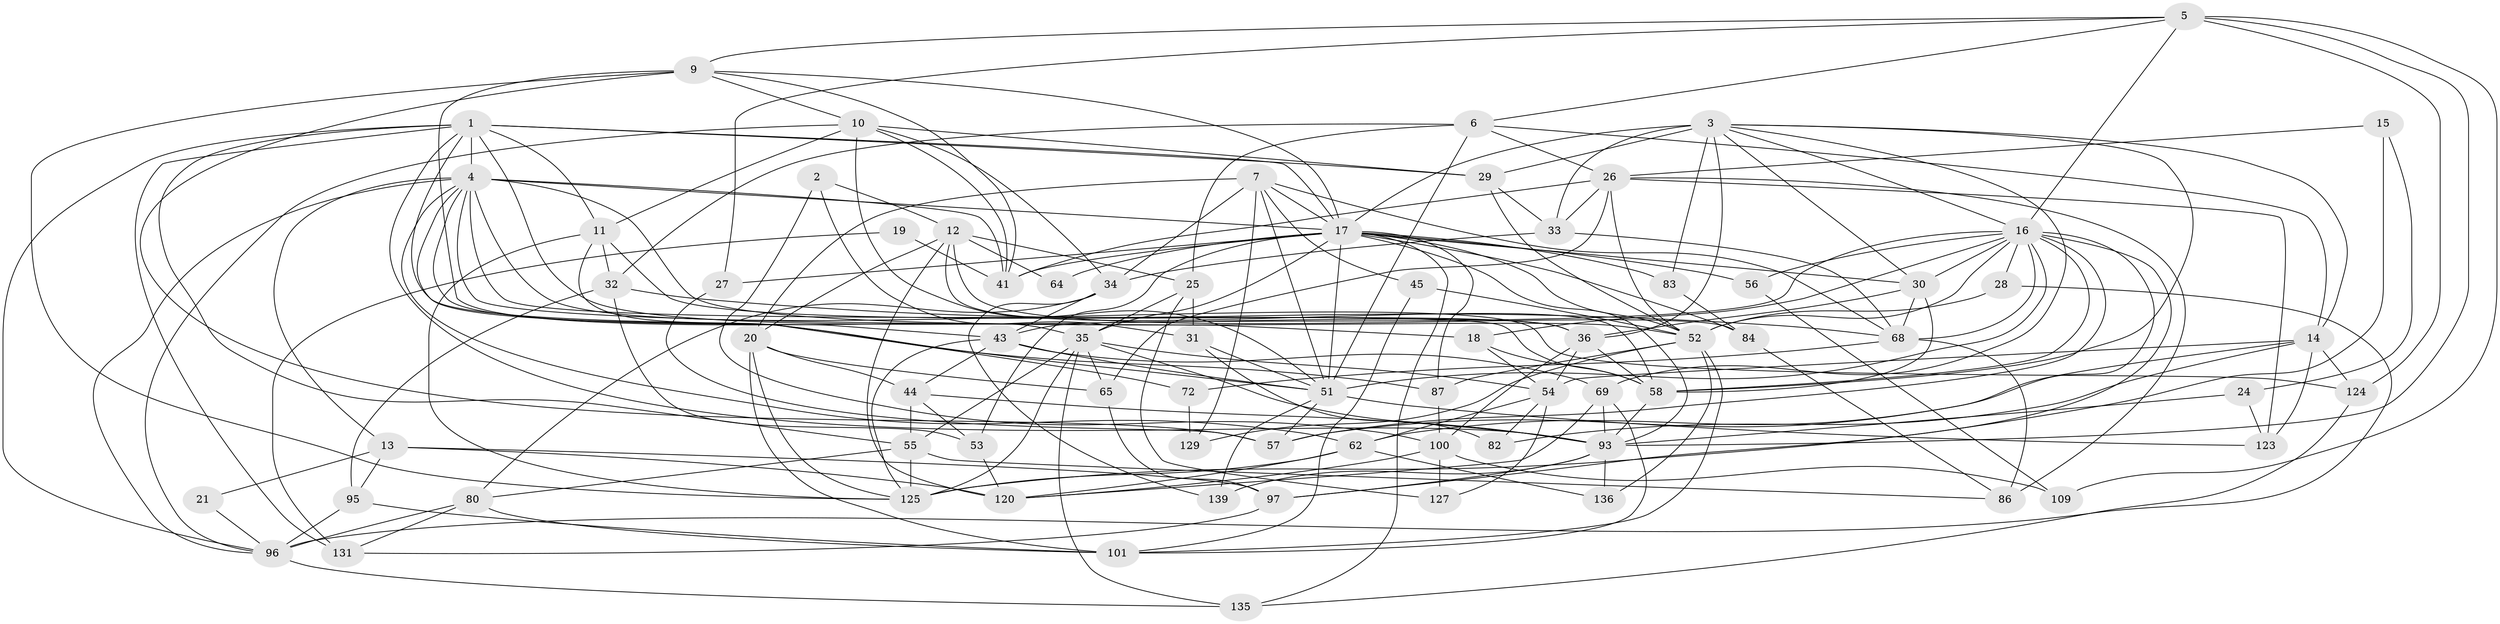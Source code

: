 // original degree distribution, {5: 0.16778523489932887, 3: 0.3288590604026846, 6: 0.10067114093959731, 7: 0.03355704697986577, 4: 0.2751677852348993, 2: 0.087248322147651, 9: 0.006711409395973154}
// Generated by graph-tools (version 1.1) at 2025/14/03/09/25 04:14:48]
// undirected, 74 vertices, 212 edges
graph export_dot {
graph [start="1"]
  node [color=gray90,style=filled];
  1 [super="+49+122"];
  2;
  3 [super="+23+103+141"];
  4 [super="+59"];
  5;
  6 [super="+67"];
  7 [super="+8"];
  9 [super="+143+46"];
  10 [super="+47"];
  11 [super="+71"];
  12 [super="+22+81"];
  13 [super="+113"];
  14 [super="+134"];
  15;
  16 [super="+128+133+61"];
  17 [super="+38+78+94"];
  18;
  19;
  20 [super="+85"];
  21;
  24;
  25 [super="+50"];
  26 [super="+89+42"];
  27;
  28;
  29 [super="+149"];
  30 [super="+111"];
  31;
  32;
  33 [super="+37"];
  34 [super="+60"];
  35 [super="+90+40"];
  36 [super="+39+63+104"];
  41;
  43 [super="+74"];
  44 [super="+48"];
  45;
  51 [super="+108"];
  52 [super="+117"];
  53 [super="+118"];
  54 [super="+66"];
  55 [super="+76+98"];
  56;
  57 [super="+70"];
  58 [super="+79"];
  62 [super="+88+107"];
  64;
  65;
  68 [super="+77"];
  69 [super="+115"];
  72;
  80 [super="+92"];
  82;
  83;
  84;
  86;
  87 [super="+146"];
  93 [super="+99"];
  95;
  96 [super="+132"];
  97 [super="+137"];
  100 [super="+148"];
  101;
  109;
  120;
  123;
  124;
  125 [super="+138"];
  127;
  129;
  131;
  135;
  136;
  139;
  1 -- 87;
  1 -- 131;
  1 -- 55;
  1 -- 11;
  1 -- 17;
  1 -- 93;
  1 -- 96;
  1 -- 29;
  1 -- 4;
  1 -- 36 [weight=2];
  2 -- 31;
  2 -- 100;
  2 -- 12;
  3 -- 30;
  3 -- 29;
  3 -- 83;
  3 -- 16;
  3 -- 17 [weight=2];
  3 -- 14;
  3 -- 33;
  3 -- 69;
  3 -- 58;
  3 -- 36;
  4 -- 41;
  4 -- 43;
  4 -- 62;
  4 -- 17;
  4 -- 96;
  4 -- 13;
  4 -- 18;
  4 -- 51;
  4 -- 52;
  4 -- 58 [weight=2];
  4 -- 124;
  5 -- 124;
  5 -- 6;
  5 -- 27;
  5 -- 109;
  5 -- 9;
  5 -- 93;
  5 -- 16;
  6 -- 14;
  6 -- 25;
  6 -- 32;
  6 -- 26;
  6 -- 51;
  7 -- 129;
  7 -- 34;
  7 -- 68;
  7 -- 20;
  7 -- 45;
  7 -- 17;
  7 -- 51;
  9 -- 125;
  9 -- 41;
  9 -- 35;
  9 -- 57;
  9 -- 17;
  9 -- 10;
  10 -- 41;
  10 -- 34;
  10 -- 96;
  10 -- 11;
  10 -- 29;
  10 -- 51;
  11 -- 72;
  11 -- 32;
  11 -- 125;
  11 -- 36;
  12 -- 58;
  12 -- 120;
  12 -- 25;
  12 -- 64;
  12 -- 84;
  12 -- 20;
  13 -- 120;
  13 -- 21;
  13 -- 95;
  13 -- 97;
  14 -- 123;
  14 -- 54;
  14 -- 82;
  14 -- 57;
  14 -- 124;
  15 -- 125;
  15 -- 24;
  15 -- 26;
  16 -- 97;
  16 -- 57;
  16 -- 18;
  16 -- 62;
  16 -- 56;
  16 -- 28;
  16 -- 68;
  16 -- 30;
  16 -- 43;
  16 -- 52;
  16 -- 58;
  16 -- 51;
  17 -- 135;
  17 -- 27;
  17 -- 64 [weight=2];
  17 -- 41;
  17 -- 83;
  17 -- 51;
  17 -- 84;
  17 -- 87;
  17 -- 52;
  17 -- 35 [weight=2];
  17 -- 53 [weight=2];
  17 -- 56;
  17 -- 93;
  17 -- 30;
  18 -- 58;
  18 -- 54;
  19 -- 131;
  19 -- 41;
  20 -- 65;
  20 -- 101;
  20 -- 125;
  20 -- 44;
  21 -- 96;
  24 -- 123;
  24 -- 93;
  25 -- 31;
  25 -- 35;
  25 -- 127;
  26 -- 86;
  26 -- 65;
  26 -- 33;
  26 -- 52;
  26 -- 41;
  26 -- 123;
  27 -- 57;
  28 -- 52;
  28 -- 96;
  29 -- 52;
  29 -- 33;
  30 -- 68;
  30 -- 58;
  30 -- 36;
  31 -- 82;
  31 -- 51;
  32 -- 95;
  32 -- 68;
  32 -- 53;
  33 -- 34;
  33 -- 68;
  34 -- 43;
  34 -- 139;
  34 -- 80;
  35 -- 135;
  35 -- 55;
  35 -- 125 [weight=2];
  35 -- 65;
  35 -- 93;
  35 -- 54;
  36 -- 100;
  36 -- 58;
  36 -- 54;
  43 -- 69;
  43 -- 44;
  43 -- 125;
  43 -- 51;
  44 -- 55;
  44 -- 93;
  44 -- 53;
  45 -- 52;
  45 -- 101;
  51 -- 123;
  51 -- 139;
  51 -- 57;
  52 -- 101;
  52 -- 87;
  52 -- 129;
  52 -- 136;
  53 -- 120;
  54 -- 82;
  54 -- 127;
  54 -- 62;
  55 -- 125;
  55 -- 86;
  55 -- 80;
  56 -- 109;
  58 -- 93;
  62 -- 136;
  62 -- 120;
  62 -- 125;
  65 -- 97;
  68 -- 86;
  68 -- 72;
  69 -- 120;
  69 -- 101;
  69 -- 93;
  72 -- 129;
  80 -- 101 [weight=2];
  80 -- 131;
  80 -- 96;
  83 -- 84;
  84 -- 86;
  87 -- 100;
  93 -- 97 [weight=3];
  93 -- 136;
  93 -- 139;
  95 -- 101;
  95 -- 96;
  96 -- 135;
  97 -- 131;
  100 -- 109;
  100 -- 120;
  100 -- 127;
  124 -- 135;
}
